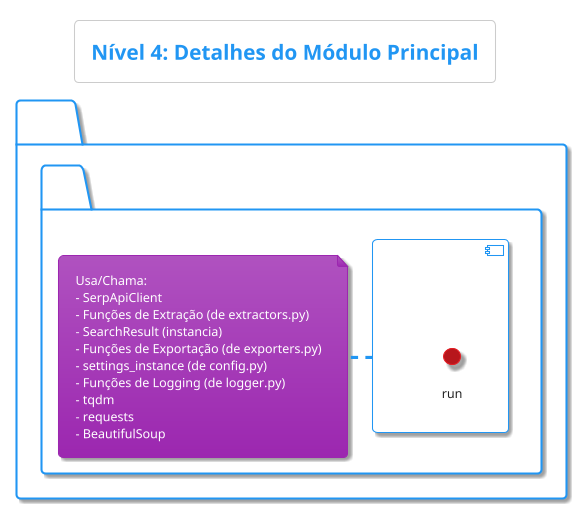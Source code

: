 @startuml Main_Module_Details
!theme materia
skinparam linetype ortho
skinparam BackgroundColor White

title Nível 4: Detalhes do Módulo Principal

package "main.py" {
  component "Lógica Principal" {
    () run
  }
  ' Para clareza, liste dependências como notas ou componentes abstratos
  ' em vez de tentar linkar através de arquivos .puml separados diretamente no diagrama.
  note right of "Lógica Principal"
    Usa/Chama:
    - SerpApiClient
    - Funções de Extração (de extractors.py)
    - SearchResult (instancia)
    - Funções de Exportação (de exporters.py)
    - settings_instance (de config.py)
    - Funções de Logging (de logger.py)
    - tqdm
    - requests
    - BeautifulSoup
  end note
}
@enduml